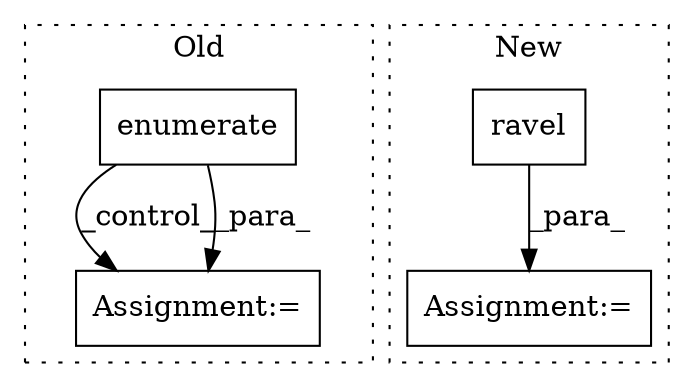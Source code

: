 digraph G {
subgraph cluster0 {
1 [label="enumerate" a="32" s="2643,2654" l="10,1" shape="box"];
3 [label="Assignment:=" a="7" s="2813" l="1" shape="box"];
label = "Old";
style="dotted";
}
subgraph cluster1 {
2 [label="ravel" a="32" s="1832" l="7" shape="box"];
4 [label="Assignment:=" a="7" s="1826" l="1" shape="box"];
label = "New";
style="dotted";
}
1 -> 3 [label="_control_"];
1 -> 3 [label="_para_"];
2 -> 4 [label="_para_"];
}